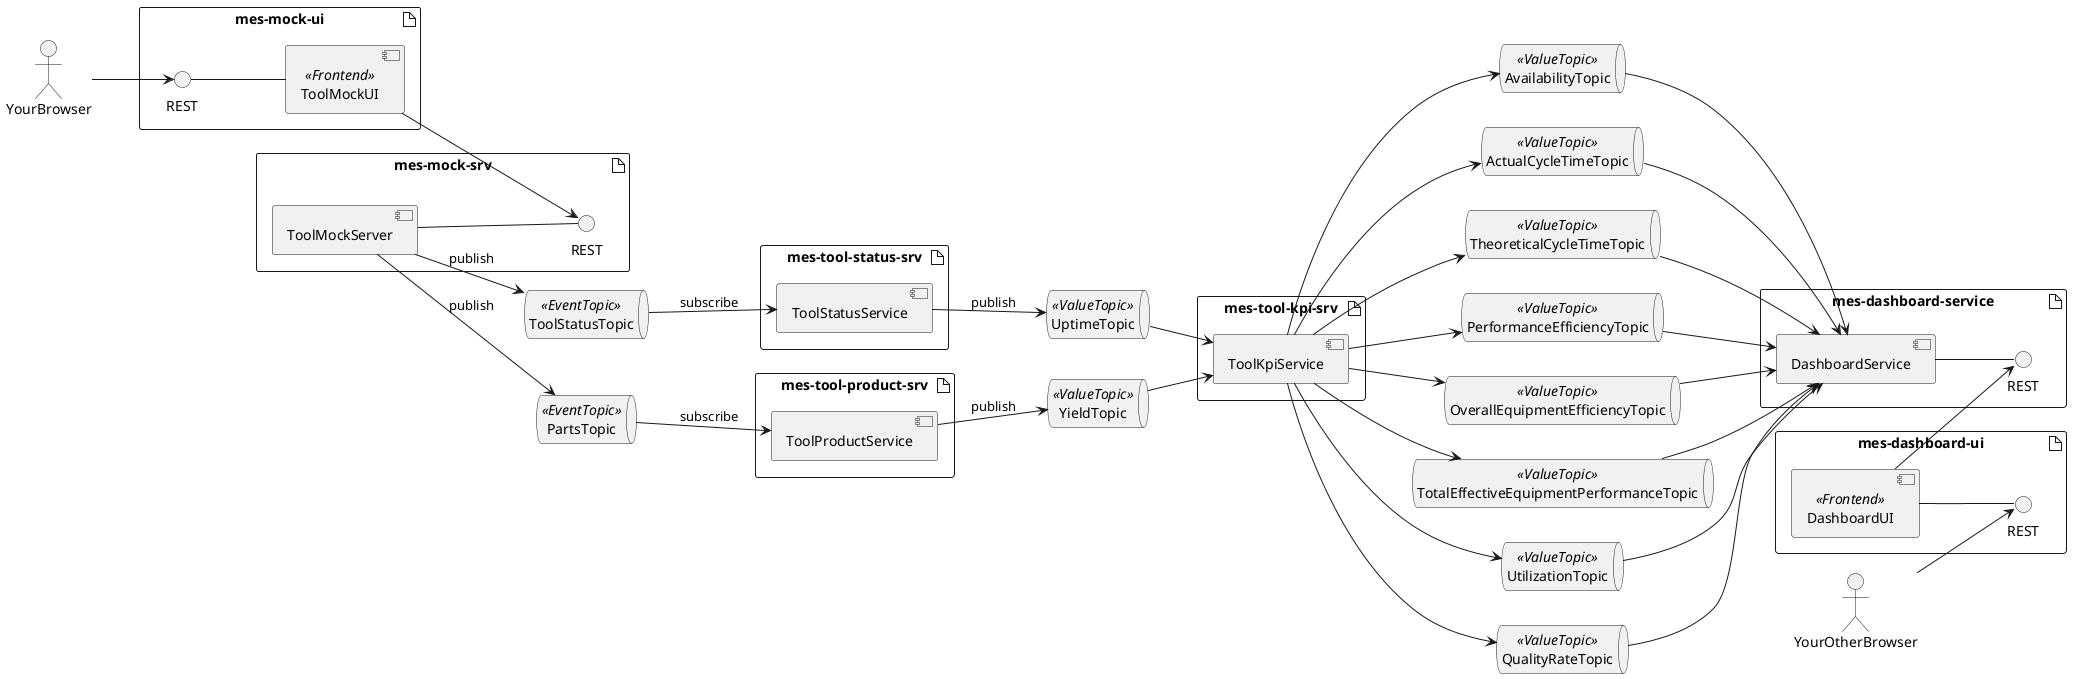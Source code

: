 @startuml
left to right direction

artifact "mes-mock-ui" {
    component ToolMockUI <<Frontend>>
    interface REST as rest1
}

artifact "mes-mock-srv" {
    component ToolMockServer
    interface REST as rest2
    ToolMockServer -- rest2
}
actor YourBrowser

queue ToolStatusTopic <<EventTopic>>
queue PartsTopic <<EventTopic>>
queue UptimeTopic <<ValueTopic>>
queue YieldTopic <<ValueTopic>>

artifact "mes-tool-status-srv" {
    component ToolStatusService
}

artifact "mes-tool-product-srv" {
    component ToolProductService
}

artifact "mes-tool-kpi-srv" {
    component ToolKpiService
}

artifact "mes-dashboard-service" {
    component DashboardService
    interface REST as rest3
    DashboardService -- rest3
}

artifact "mes-dashboard-ui" {
    component DashboardUI <<Frontend>>
    interface REST as rest4
    DashboardUI -- rest4
}

actor YourOtherBrowser

queue AvailabilityTopic <<ValueTopic>>
queue ActualCycleTimeTopic <<ValueTopic>>
queue TheoreticalCycleTimeTopic <<ValueTopic>>
queue PerformanceEfficiencyTopic <<ValueTopic>>
queue OverallEquipmentEfficiencyTopic <<ValueTopic>>
queue TotalEffectiveEquipmentPerformanceTopic <<ValueTopic>>
queue UtilizationTopic <<ValueTopic>>
queue QualityRateTopic <<ValueTopic>>

YourBrowser --> rest1
ToolMockUI -u- rest1
ToolMockUI --> rest2

ToolMockServer --> ToolStatusTopic: publish
ToolMockServer --> PartsTopic: publish

ToolProductService --> YieldTopic: publish
PartsTopic --> ToolProductService: subscribe

ToolStatusService --> UptimeTopic: publish
ToolStatusTopic --> ToolStatusService: subscribe

UptimeTopic --> ToolKpiService
YieldTopic --> ToolKpiService

ToolKpiService --> AvailabilityTopic
ToolKpiService --> ActualCycleTimeTopic
ToolKpiService --> TheoreticalCycleTimeTopic
ToolKpiService --> PerformanceEfficiencyTopic
ToolKpiService --> OverallEquipmentEfficiencyTopic
ToolKpiService --> TotalEffectiveEquipmentPerformanceTopic
ToolKpiService --> UtilizationTopic
ToolKpiService --> QualityRateTopic

AvailabilityTopic --> DashboardService
ActualCycleTimeTopic --> DashboardService
TheoreticalCycleTimeTopic --> DashboardService
PerformanceEfficiencyTopic --> DashboardService
OverallEquipmentEfficiencyTopic --> DashboardService
TotalEffectiveEquipmentPerformanceTopic --> DashboardService
UtilizationTopic --> DashboardService
QualityRateTopic --> DashboardService

DashboardUI --> rest3
YourOtherBrowser --> rest4

@enduml